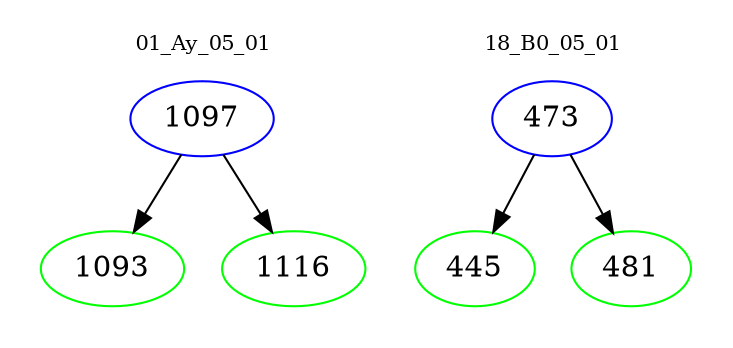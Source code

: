 digraph{
subgraph cluster_0 {
color = white
label = "01_Ay_05_01";
fontsize=10;
T0_1097 [label="1097", color="blue"]
T0_1097 -> T0_1093 [color="black"]
T0_1093 [label="1093", color="green"]
T0_1097 -> T0_1116 [color="black"]
T0_1116 [label="1116", color="green"]
}
subgraph cluster_1 {
color = white
label = "18_B0_05_01";
fontsize=10;
T1_473 [label="473", color="blue"]
T1_473 -> T1_445 [color="black"]
T1_445 [label="445", color="green"]
T1_473 -> T1_481 [color="black"]
T1_481 [label="481", color="green"]
}
}

